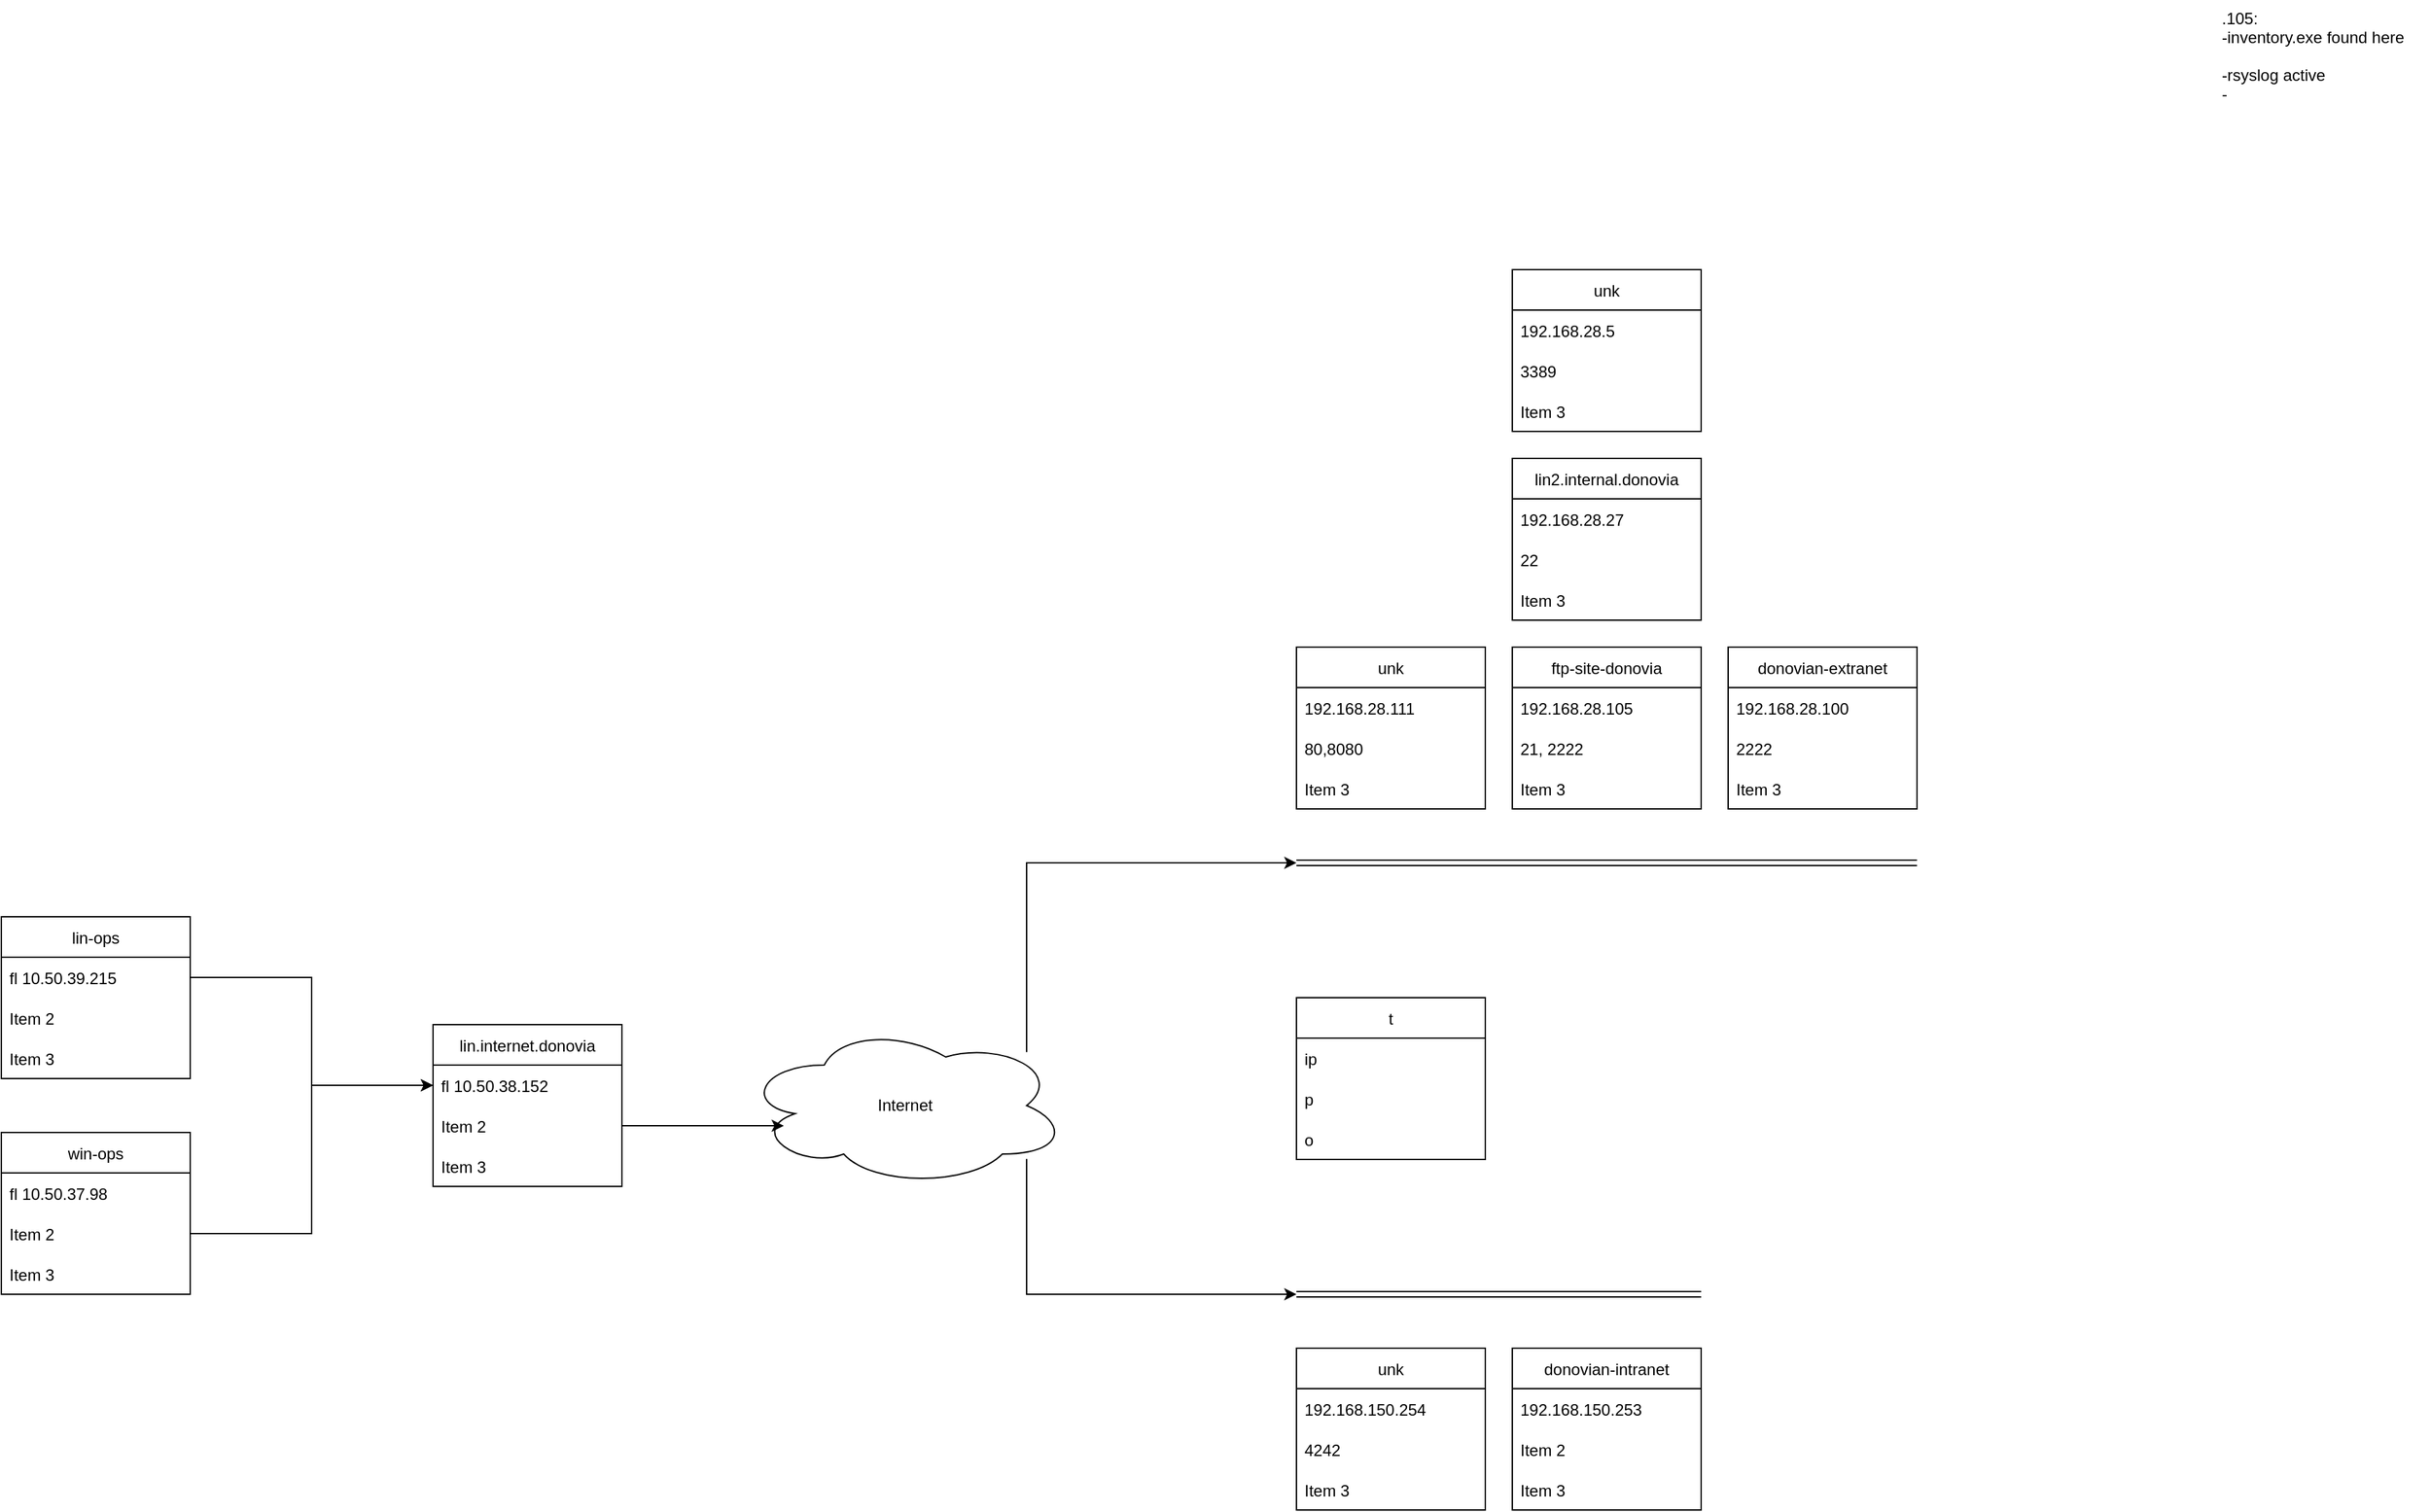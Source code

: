 <mxfile version="20.2.3" type="github">
  <diagram id="13t5cM8UKsbLcEhlHIct" name="Page-1">
    <mxGraphModel dx="1525" dy="1437" grid="1" gridSize="10" guides="1" tooltips="1" connect="1" arrows="1" fold="1" page="0" pageScale="1" pageWidth="850" pageHeight="1100" math="0" shadow="0">
      <root>
        <mxCell id="0" />
        <mxCell id="1" parent="0" />
        <mxCell id="m4RzhGIzq9hkYay5Leas-31" value="lin-ops" style="swimlane;fontStyle=0;childLayout=stackLayout;horizontal=1;startSize=30;horizontalStack=0;resizeParent=1;resizeParentMax=0;resizeLast=0;collapsible=1;marginBottom=0;" parent="1" vertex="1">
          <mxGeometry x="-200" y="40" width="140" height="120" as="geometry" />
        </mxCell>
        <mxCell id="m4RzhGIzq9hkYay5Leas-32" value="fl 10.50.39.215" style="text;strokeColor=none;fillColor=none;align=left;verticalAlign=middle;spacingLeft=4;spacingRight=4;overflow=hidden;points=[[0,0.5],[1,0.5]];portConstraint=eastwest;rotatable=0;" parent="m4RzhGIzq9hkYay5Leas-31" vertex="1">
          <mxGeometry y="30" width="140" height="30" as="geometry" />
        </mxCell>
        <mxCell id="m4RzhGIzq9hkYay5Leas-33" value="Item 2" style="text;strokeColor=none;fillColor=none;align=left;verticalAlign=middle;spacingLeft=4;spacingRight=4;overflow=hidden;points=[[0,0.5],[1,0.5]];portConstraint=eastwest;rotatable=0;" parent="m4RzhGIzq9hkYay5Leas-31" vertex="1">
          <mxGeometry y="60" width="140" height="30" as="geometry" />
        </mxCell>
        <mxCell id="m4RzhGIzq9hkYay5Leas-34" value="Item 3" style="text;strokeColor=none;fillColor=none;align=left;verticalAlign=middle;spacingLeft=4;spacingRight=4;overflow=hidden;points=[[0,0.5],[1,0.5]];portConstraint=eastwest;rotatable=0;" parent="m4RzhGIzq9hkYay5Leas-31" vertex="1">
          <mxGeometry y="90" width="140" height="30" as="geometry" />
        </mxCell>
        <mxCell id="m4RzhGIzq9hkYay5Leas-35" value="win-ops" style="swimlane;fontStyle=0;childLayout=stackLayout;horizontal=1;startSize=30;horizontalStack=0;resizeParent=1;resizeParentMax=0;resizeLast=0;collapsible=1;marginBottom=0;" parent="1" vertex="1">
          <mxGeometry x="-200" y="200" width="140" height="120" as="geometry" />
        </mxCell>
        <mxCell id="m4RzhGIzq9hkYay5Leas-36" value="fl 10.50.37.98" style="text;strokeColor=none;fillColor=none;align=left;verticalAlign=middle;spacingLeft=4;spacingRight=4;overflow=hidden;points=[[0,0.5],[1,0.5]];portConstraint=eastwest;rotatable=0;" parent="m4RzhGIzq9hkYay5Leas-35" vertex="1">
          <mxGeometry y="30" width="140" height="30" as="geometry" />
        </mxCell>
        <mxCell id="m4RzhGIzq9hkYay5Leas-37" value="Item 2" style="text;strokeColor=none;fillColor=none;align=left;verticalAlign=middle;spacingLeft=4;spacingRight=4;overflow=hidden;points=[[0,0.5],[1,0.5]];portConstraint=eastwest;rotatable=0;" parent="m4RzhGIzq9hkYay5Leas-35" vertex="1">
          <mxGeometry y="60" width="140" height="30" as="geometry" />
        </mxCell>
        <mxCell id="m4RzhGIzq9hkYay5Leas-38" value="Item 3" style="text;strokeColor=none;fillColor=none;align=left;verticalAlign=middle;spacingLeft=4;spacingRight=4;overflow=hidden;points=[[0,0.5],[1,0.5]];portConstraint=eastwest;rotatable=0;" parent="m4RzhGIzq9hkYay5Leas-35" vertex="1">
          <mxGeometry y="90" width="140" height="30" as="geometry" />
        </mxCell>
        <mxCell id="m4RzhGIzq9hkYay5Leas-39" value="lin.internet.donovia" style="swimlane;fontStyle=0;childLayout=stackLayout;horizontal=1;startSize=30;horizontalStack=0;resizeParent=1;resizeParentMax=0;resizeLast=0;collapsible=1;marginBottom=0;" parent="1" vertex="1">
          <mxGeometry x="120" y="120" width="140" height="120" as="geometry" />
        </mxCell>
        <mxCell id="m4RzhGIzq9hkYay5Leas-40" value="fl 10.50.38.152" style="text;strokeColor=none;fillColor=none;align=left;verticalAlign=middle;spacingLeft=4;spacingRight=4;overflow=hidden;points=[[0,0.5],[1,0.5]];portConstraint=eastwest;rotatable=0;" parent="m4RzhGIzq9hkYay5Leas-39" vertex="1">
          <mxGeometry y="30" width="140" height="30" as="geometry" />
        </mxCell>
        <mxCell id="m4RzhGIzq9hkYay5Leas-41" value="Item 2" style="text;strokeColor=none;fillColor=none;align=left;verticalAlign=middle;spacingLeft=4;spacingRight=4;overflow=hidden;points=[[0,0.5],[1,0.5]];portConstraint=eastwest;rotatable=0;" parent="m4RzhGIzq9hkYay5Leas-39" vertex="1">
          <mxGeometry y="60" width="140" height="30" as="geometry" />
        </mxCell>
        <mxCell id="m4RzhGIzq9hkYay5Leas-42" value="Item 3" style="text;strokeColor=none;fillColor=none;align=left;verticalAlign=middle;spacingLeft=4;spacingRight=4;overflow=hidden;points=[[0,0.5],[1,0.5]];portConstraint=eastwest;rotatable=0;" parent="m4RzhGIzq9hkYay5Leas-39" vertex="1">
          <mxGeometry y="90" width="140" height="30" as="geometry" />
        </mxCell>
        <mxCell id="m4RzhGIzq9hkYay5Leas-47" style="edgeStyle=orthogonalEdgeStyle;rounded=0;orthogonalLoop=1;jettySize=auto;html=1;" parent="1" source="m4RzhGIzq9hkYay5Leas-43" edge="1">
          <mxGeometry relative="1" as="geometry">
            <mxPoint x="760" as="targetPoint" />
            <Array as="points">
              <mxPoint x="560" />
            </Array>
          </mxGeometry>
        </mxCell>
        <mxCell id="m4RzhGIzq9hkYay5Leas-48" style="edgeStyle=orthogonalEdgeStyle;rounded=0;orthogonalLoop=1;jettySize=auto;html=1;" parent="1" source="m4RzhGIzq9hkYay5Leas-43" edge="1">
          <mxGeometry relative="1" as="geometry">
            <mxPoint x="760" y="320" as="targetPoint" />
            <Array as="points">
              <mxPoint x="560" y="320" />
            </Array>
          </mxGeometry>
        </mxCell>
        <mxCell id="m4RzhGIzq9hkYay5Leas-43" value="Internet" style="ellipse;shape=cloud;whiteSpace=wrap;html=1;" parent="1" vertex="1">
          <mxGeometry x="350" y="120" width="240" height="120" as="geometry" />
        </mxCell>
        <mxCell id="m4RzhGIzq9hkYay5Leas-44" style="edgeStyle=orthogonalEdgeStyle;rounded=0;orthogonalLoop=1;jettySize=auto;html=1;" parent="1" source="m4RzhGIzq9hkYay5Leas-41" edge="1">
          <mxGeometry relative="1" as="geometry">
            <mxPoint x="380" y="195" as="targetPoint" />
          </mxGeometry>
        </mxCell>
        <mxCell id="m4RzhGIzq9hkYay5Leas-45" value="" style="shape=link;html=1;rounded=0;" parent="1" edge="1">
          <mxGeometry width="100" relative="1" as="geometry">
            <mxPoint x="760" as="sourcePoint" />
            <mxPoint x="1220" as="targetPoint" />
          </mxGeometry>
        </mxCell>
        <mxCell id="m4RzhGIzq9hkYay5Leas-46" value="" style="shape=link;html=1;rounded=0;" parent="1" edge="1">
          <mxGeometry width="100" relative="1" as="geometry">
            <mxPoint x="760" y="320" as="sourcePoint" />
            <mxPoint x="1060" y="320" as="targetPoint" />
          </mxGeometry>
        </mxCell>
        <mxCell id="m4RzhGIzq9hkYay5Leas-49" value="ftp-site-donovia" style="swimlane;fontStyle=0;childLayout=stackLayout;horizontal=1;startSize=30;horizontalStack=0;resizeParent=1;resizeParentMax=0;resizeLast=0;collapsible=1;marginBottom=0;" parent="1" vertex="1">
          <mxGeometry x="920" y="-160" width="140" height="120" as="geometry" />
        </mxCell>
        <mxCell id="m4RzhGIzq9hkYay5Leas-50" value="192.168.28.105" style="text;strokeColor=none;fillColor=none;align=left;verticalAlign=middle;spacingLeft=4;spacingRight=4;overflow=hidden;points=[[0,0.5],[1,0.5]];portConstraint=eastwest;rotatable=0;" parent="m4RzhGIzq9hkYay5Leas-49" vertex="1">
          <mxGeometry y="30" width="140" height="30" as="geometry" />
        </mxCell>
        <mxCell id="m4RzhGIzq9hkYay5Leas-51" value="21, 2222" style="text;strokeColor=none;fillColor=none;align=left;verticalAlign=middle;spacingLeft=4;spacingRight=4;overflow=hidden;points=[[0,0.5],[1,0.5]];portConstraint=eastwest;rotatable=0;" parent="m4RzhGIzq9hkYay5Leas-49" vertex="1">
          <mxGeometry y="60" width="140" height="30" as="geometry" />
        </mxCell>
        <mxCell id="m4RzhGIzq9hkYay5Leas-52" value="Item 3" style="text;strokeColor=none;fillColor=none;align=left;verticalAlign=middle;spacingLeft=4;spacingRight=4;overflow=hidden;points=[[0,0.5],[1,0.5]];portConstraint=eastwest;rotatable=0;" parent="m4RzhGIzq9hkYay5Leas-49" vertex="1">
          <mxGeometry y="90" width="140" height="30" as="geometry" />
        </mxCell>
        <mxCell id="m4RzhGIzq9hkYay5Leas-53" value="unk" style="swimlane;fontStyle=0;childLayout=stackLayout;horizontal=1;startSize=30;horizontalStack=0;resizeParent=1;resizeParentMax=0;resizeLast=0;collapsible=1;marginBottom=0;" parent="1" vertex="1">
          <mxGeometry x="760" y="-160" width="140" height="120" as="geometry" />
        </mxCell>
        <mxCell id="m4RzhGIzq9hkYay5Leas-54" value="192.168.28.111" style="text;strokeColor=none;fillColor=none;align=left;verticalAlign=middle;spacingLeft=4;spacingRight=4;overflow=hidden;points=[[0,0.5],[1,0.5]];portConstraint=eastwest;rotatable=0;" parent="m4RzhGIzq9hkYay5Leas-53" vertex="1">
          <mxGeometry y="30" width="140" height="30" as="geometry" />
        </mxCell>
        <mxCell id="m4RzhGIzq9hkYay5Leas-55" value="80,8080" style="text;strokeColor=none;fillColor=none;align=left;verticalAlign=middle;spacingLeft=4;spacingRight=4;overflow=hidden;points=[[0,0.5],[1,0.5]];portConstraint=eastwest;rotatable=0;" parent="m4RzhGIzq9hkYay5Leas-53" vertex="1">
          <mxGeometry y="60" width="140" height="30" as="geometry" />
        </mxCell>
        <mxCell id="m4RzhGIzq9hkYay5Leas-56" value="Item 3" style="text;strokeColor=none;fillColor=none;align=left;verticalAlign=middle;spacingLeft=4;spacingRight=4;overflow=hidden;points=[[0,0.5],[1,0.5]];portConstraint=eastwest;rotatable=0;" parent="m4RzhGIzq9hkYay5Leas-53" vertex="1">
          <mxGeometry y="90" width="140" height="30" as="geometry" />
        </mxCell>
        <mxCell id="m4RzhGIzq9hkYay5Leas-61" value="donovian-extranet" style="swimlane;fontStyle=0;childLayout=stackLayout;horizontal=1;startSize=30;horizontalStack=0;resizeParent=1;resizeParentMax=0;resizeLast=0;collapsible=1;marginBottom=0;" parent="1" vertex="1">
          <mxGeometry x="1080" y="-160" width="140" height="120" as="geometry" />
        </mxCell>
        <mxCell id="m4RzhGIzq9hkYay5Leas-62" value="192.168.28.100" style="text;strokeColor=none;fillColor=none;align=left;verticalAlign=middle;spacingLeft=4;spacingRight=4;overflow=hidden;points=[[0,0.5],[1,0.5]];portConstraint=eastwest;rotatable=0;" parent="m4RzhGIzq9hkYay5Leas-61" vertex="1">
          <mxGeometry y="30" width="140" height="30" as="geometry" />
        </mxCell>
        <mxCell id="m4RzhGIzq9hkYay5Leas-63" value="2222" style="text;strokeColor=none;fillColor=none;align=left;verticalAlign=middle;spacingLeft=4;spacingRight=4;overflow=hidden;points=[[0,0.5],[1,0.5]];portConstraint=eastwest;rotatable=0;" parent="m4RzhGIzq9hkYay5Leas-61" vertex="1">
          <mxGeometry y="60" width="140" height="30" as="geometry" />
        </mxCell>
        <mxCell id="m4RzhGIzq9hkYay5Leas-64" value="Item 3" style="text;strokeColor=none;fillColor=none;align=left;verticalAlign=middle;spacingLeft=4;spacingRight=4;overflow=hidden;points=[[0,0.5],[1,0.5]];portConstraint=eastwest;rotatable=0;" parent="m4RzhGIzq9hkYay5Leas-61" vertex="1">
          <mxGeometry y="90" width="140" height="30" as="geometry" />
        </mxCell>
        <mxCell id="m4RzhGIzq9hkYay5Leas-65" value="t" style="swimlane;fontStyle=0;childLayout=stackLayout;horizontal=1;startSize=30;horizontalStack=0;resizeParent=1;resizeParentMax=0;resizeLast=0;collapsible=1;marginBottom=0;" parent="1" vertex="1">
          <mxGeometry x="760" y="100" width="140" height="120" as="geometry" />
        </mxCell>
        <mxCell id="m4RzhGIzq9hkYay5Leas-66" value="ip" style="text;strokeColor=none;fillColor=none;align=left;verticalAlign=middle;spacingLeft=4;spacingRight=4;overflow=hidden;points=[[0,0.5],[1,0.5]];portConstraint=eastwest;rotatable=0;" parent="m4RzhGIzq9hkYay5Leas-65" vertex="1">
          <mxGeometry y="30" width="140" height="30" as="geometry" />
        </mxCell>
        <mxCell id="m4RzhGIzq9hkYay5Leas-67" value="p" style="text;strokeColor=none;fillColor=none;align=left;verticalAlign=middle;spacingLeft=4;spacingRight=4;overflow=hidden;points=[[0,0.5],[1,0.5]];portConstraint=eastwest;rotatable=0;" parent="m4RzhGIzq9hkYay5Leas-65" vertex="1">
          <mxGeometry y="60" width="140" height="30" as="geometry" />
        </mxCell>
        <mxCell id="m4RzhGIzq9hkYay5Leas-68" value="o" style="text;strokeColor=none;fillColor=none;align=left;verticalAlign=middle;spacingLeft=4;spacingRight=4;overflow=hidden;points=[[0,0.5],[1,0.5]];portConstraint=eastwest;rotatable=0;" parent="m4RzhGIzq9hkYay5Leas-65" vertex="1">
          <mxGeometry y="90" width="140" height="30" as="geometry" />
        </mxCell>
        <mxCell id="m4RzhGIzq9hkYay5Leas-69" value="donovian-intranet" style="swimlane;fontStyle=0;childLayout=stackLayout;horizontal=1;startSize=30;horizontalStack=0;resizeParent=1;resizeParentMax=0;resizeLast=0;collapsible=1;marginBottom=0;" parent="1" vertex="1">
          <mxGeometry x="920" y="360" width="140" height="120" as="geometry" />
        </mxCell>
        <mxCell id="m4RzhGIzq9hkYay5Leas-70" value="192.168.150.253" style="text;strokeColor=none;fillColor=none;align=left;verticalAlign=middle;spacingLeft=4;spacingRight=4;overflow=hidden;points=[[0,0.5],[1,0.5]];portConstraint=eastwest;rotatable=0;" parent="m4RzhGIzq9hkYay5Leas-69" vertex="1">
          <mxGeometry y="30" width="140" height="30" as="geometry" />
        </mxCell>
        <mxCell id="m4RzhGIzq9hkYay5Leas-71" value="Item 2" style="text;strokeColor=none;fillColor=none;align=left;verticalAlign=middle;spacingLeft=4;spacingRight=4;overflow=hidden;points=[[0,0.5],[1,0.5]];portConstraint=eastwest;rotatable=0;" parent="m4RzhGIzq9hkYay5Leas-69" vertex="1">
          <mxGeometry y="60" width="140" height="30" as="geometry" />
        </mxCell>
        <mxCell id="m4RzhGIzq9hkYay5Leas-72" value="Item 3" style="text;strokeColor=none;fillColor=none;align=left;verticalAlign=middle;spacingLeft=4;spacingRight=4;overflow=hidden;points=[[0,0.5],[1,0.5]];portConstraint=eastwest;rotatable=0;" parent="m4RzhGIzq9hkYay5Leas-69" vertex="1">
          <mxGeometry y="90" width="140" height="30" as="geometry" />
        </mxCell>
        <mxCell id="m4RzhGIzq9hkYay5Leas-73" value="unk" style="swimlane;fontStyle=0;childLayout=stackLayout;horizontal=1;startSize=30;horizontalStack=0;resizeParent=1;resizeParentMax=0;resizeLast=0;collapsible=1;marginBottom=0;" parent="1" vertex="1">
          <mxGeometry x="760" y="360" width="140" height="120" as="geometry" />
        </mxCell>
        <mxCell id="m4RzhGIzq9hkYay5Leas-74" value="192.168.150.254" style="text;strokeColor=none;fillColor=none;align=left;verticalAlign=middle;spacingLeft=4;spacingRight=4;overflow=hidden;points=[[0,0.5],[1,0.5]];portConstraint=eastwest;rotatable=0;" parent="m4RzhGIzq9hkYay5Leas-73" vertex="1">
          <mxGeometry y="30" width="140" height="30" as="geometry" />
        </mxCell>
        <mxCell id="m4RzhGIzq9hkYay5Leas-75" value="4242" style="text;strokeColor=none;fillColor=none;align=left;verticalAlign=middle;spacingLeft=4;spacingRight=4;overflow=hidden;points=[[0,0.5],[1,0.5]];portConstraint=eastwest;rotatable=0;" parent="m4RzhGIzq9hkYay5Leas-73" vertex="1">
          <mxGeometry y="60" width="140" height="30" as="geometry" />
        </mxCell>
        <mxCell id="m4RzhGIzq9hkYay5Leas-76" value="Item 3" style="text;strokeColor=none;fillColor=none;align=left;verticalAlign=middle;spacingLeft=4;spacingRight=4;overflow=hidden;points=[[0,0.5],[1,0.5]];portConstraint=eastwest;rotatable=0;" parent="m4RzhGIzq9hkYay5Leas-73" vertex="1">
          <mxGeometry y="90" width="140" height="30" as="geometry" />
        </mxCell>
        <mxCell id="9xVMC1iLT05y2qpGAe-X-1" style="edgeStyle=orthogonalEdgeStyle;rounded=0;orthogonalLoop=1;jettySize=auto;html=1;entryX=0;entryY=0.5;entryDx=0;entryDy=0;" edge="1" parent="1" source="m4RzhGIzq9hkYay5Leas-32" target="m4RzhGIzq9hkYay5Leas-40">
          <mxGeometry relative="1" as="geometry" />
        </mxCell>
        <mxCell id="9xVMC1iLT05y2qpGAe-X-2" style="edgeStyle=orthogonalEdgeStyle;rounded=0;orthogonalLoop=1;jettySize=auto;html=1;entryX=0;entryY=0.5;entryDx=0;entryDy=0;" edge="1" parent="1" source="m4RzhGIzq9hkYay5Leas-37" target="m4RzhGIzq9hkYay5Leas-40">
          <mxGeometry relative="1" as="geometry" />
        </mxCell>
        <mxCell id="9xVMC1iLT05y2qpGAe-X-14" value=".105:&#xa;-inventory.exe found here&#xa;&#xa;-rsyslog active&#xa;-&#xa;" style="text;strokeColor=none;fillColor=none;align=left;verticalAlign=top;spacingLeft=4;spacingRight=4;overflow=hidden;points=[[0,0.5],[1,0.5]];portConstraint=eastwest;rotatable=0;" vertex="1" parent="1">
          <mxGeometry x="1440" y="-640" width="160" height="240" as="geometry" />
        </mxCell>
        <mxCell id="9xVMC1iLT05y2qpGAe-X-23" value="lin2.internal.donovia" style="swimlane;fontStyle=0;childLayout=stackLayout;horizontal=1;startSize=30;horizontalStack=0;resizeParent=1;resizeParentMax=0;resizeLast=0;collapsible=1;marginBottom=0;" vertex="1" parent="1">
          <mxGeometry x="920" y="-300" width="140" height="120" as="geometry" />
        </mxCell>
        <mxCell id="9xVMC1iLT05y2qpGAe-X-24" value="192.168.28.27" style="text;strokeColor=none;fillColor=none;align=left;verticalAlign=middle;spacingLeft=4;spacingRight=4;overflow=hidden;points=[[0,0.5],[1,0.5]];portConstraint=eastwest;rotatable=0;" vertex="1" parent="9xVMC1iLT05y2qpGAe-X-23">
          <mxGeometry y="30" width="140" height="30" as="geometry" />
        </mxCell>
        <mxCell id="9xVMC1iLT05y2qpGAe-X-25" value="22" style="text;strokeColor=none;fillColor=none;align=left;verticalAlign=middle;spacingLeft=4;spacingRight=4;overflow=hidden;points=[[0,0.5],[1,0.5]];portConstraint=eastwest;rotatable=0;" vertex="1" parent="9xVMC1iLT05y2qpGAe-X-23">
          <mxGeometry y="60" width="140" height="30" as="geometry" />
        </mxCell>
        <mxCell id="9xVMC1iLT05y2qpGAe-X-26" value="Item 3" style="text;strokeColor=none;fillColor=none;align=left;verticalAlign=middle;spacingLeft=4;spacingRight=4;overflow=hidden;points=[[0,0.5],[1,0.5]];portConstraint=eastwest;rotatable=0;" vertex="1" parent="9xVMC1iLT05y2qpGAe-X-23">
          <mxGeometry y="90" width="140" height="30" as="geometry" />
        </mxCell>
        <mxCell id="9xVMC1iLT05y2qpGAe-X-27" value="unk" style="swimlane;fontStyle=0;childLayout=stackLayout;horizontal=1;startSize=30;horizontalStack=0;resizeParent=1;resizeParentMax=0;resizeLast=0;collapsible=1;marginBottom=0;" vertex="1" parent="1">
          <mxGeometry x="920" y="-440" width="140" height="120" as="geometry" />
        </mxCell>
        <mxCell id="9xVMC1iLT05y2qpGAe-X-28" value="192.168.28.5" style="text;strokeColor=none;fillColor=none;align=left;verticalAlign=middle;spacingLeft=4;spacingRight=4;overflow=hidden;points=[[0,0.5],[1,0.5]];portConstraint=eastwest;rotatable=0;" vertex="1" parent="9xVMC1iLT05y2qpGAe-X-27">
          <mxGeometry y="30" width="140" height="30" as="geometry" />
        </mxCell>
        <mxCell id="9xVMC1iLT05y2qpGAe-X-29" value="3389" style="text;strokeColor=none;fillColor=none;align=left;verticalAlign=middle;spacingLeft=4;spacingRight=4;overflow=hidden;points=[[0,0.5],[1,0.5]];portConstraint=eastwest;rotatable=0;" vertex="1" parent="9xVMC1iLT05y2qpGAe-X-27">
          <mxGeometry y="60" width="140" height="30" as="geometry" />
        </mxCell>
        <mxCell id="9xVMC1iLT05y2qpGAe-X-30" value="Item 3" style="text;strokeColor=none;fillColor=none;align=left;verticalAlign=middle;spacingLeft=4;spacingRight=4;overflow=hidden;points=[[0,0.5],[1,0.5]];portConstraint=eastwest;rotatable=0;" vertex="1" parent="9xVMC1iLT05y2qpGAe-X-27">
          <mxGeometry y="90" width="140" height="30" as="geometry" />
        </mxCell>
      </root>
    </mxGraphModel>
  </diagram>
</mxfile>
